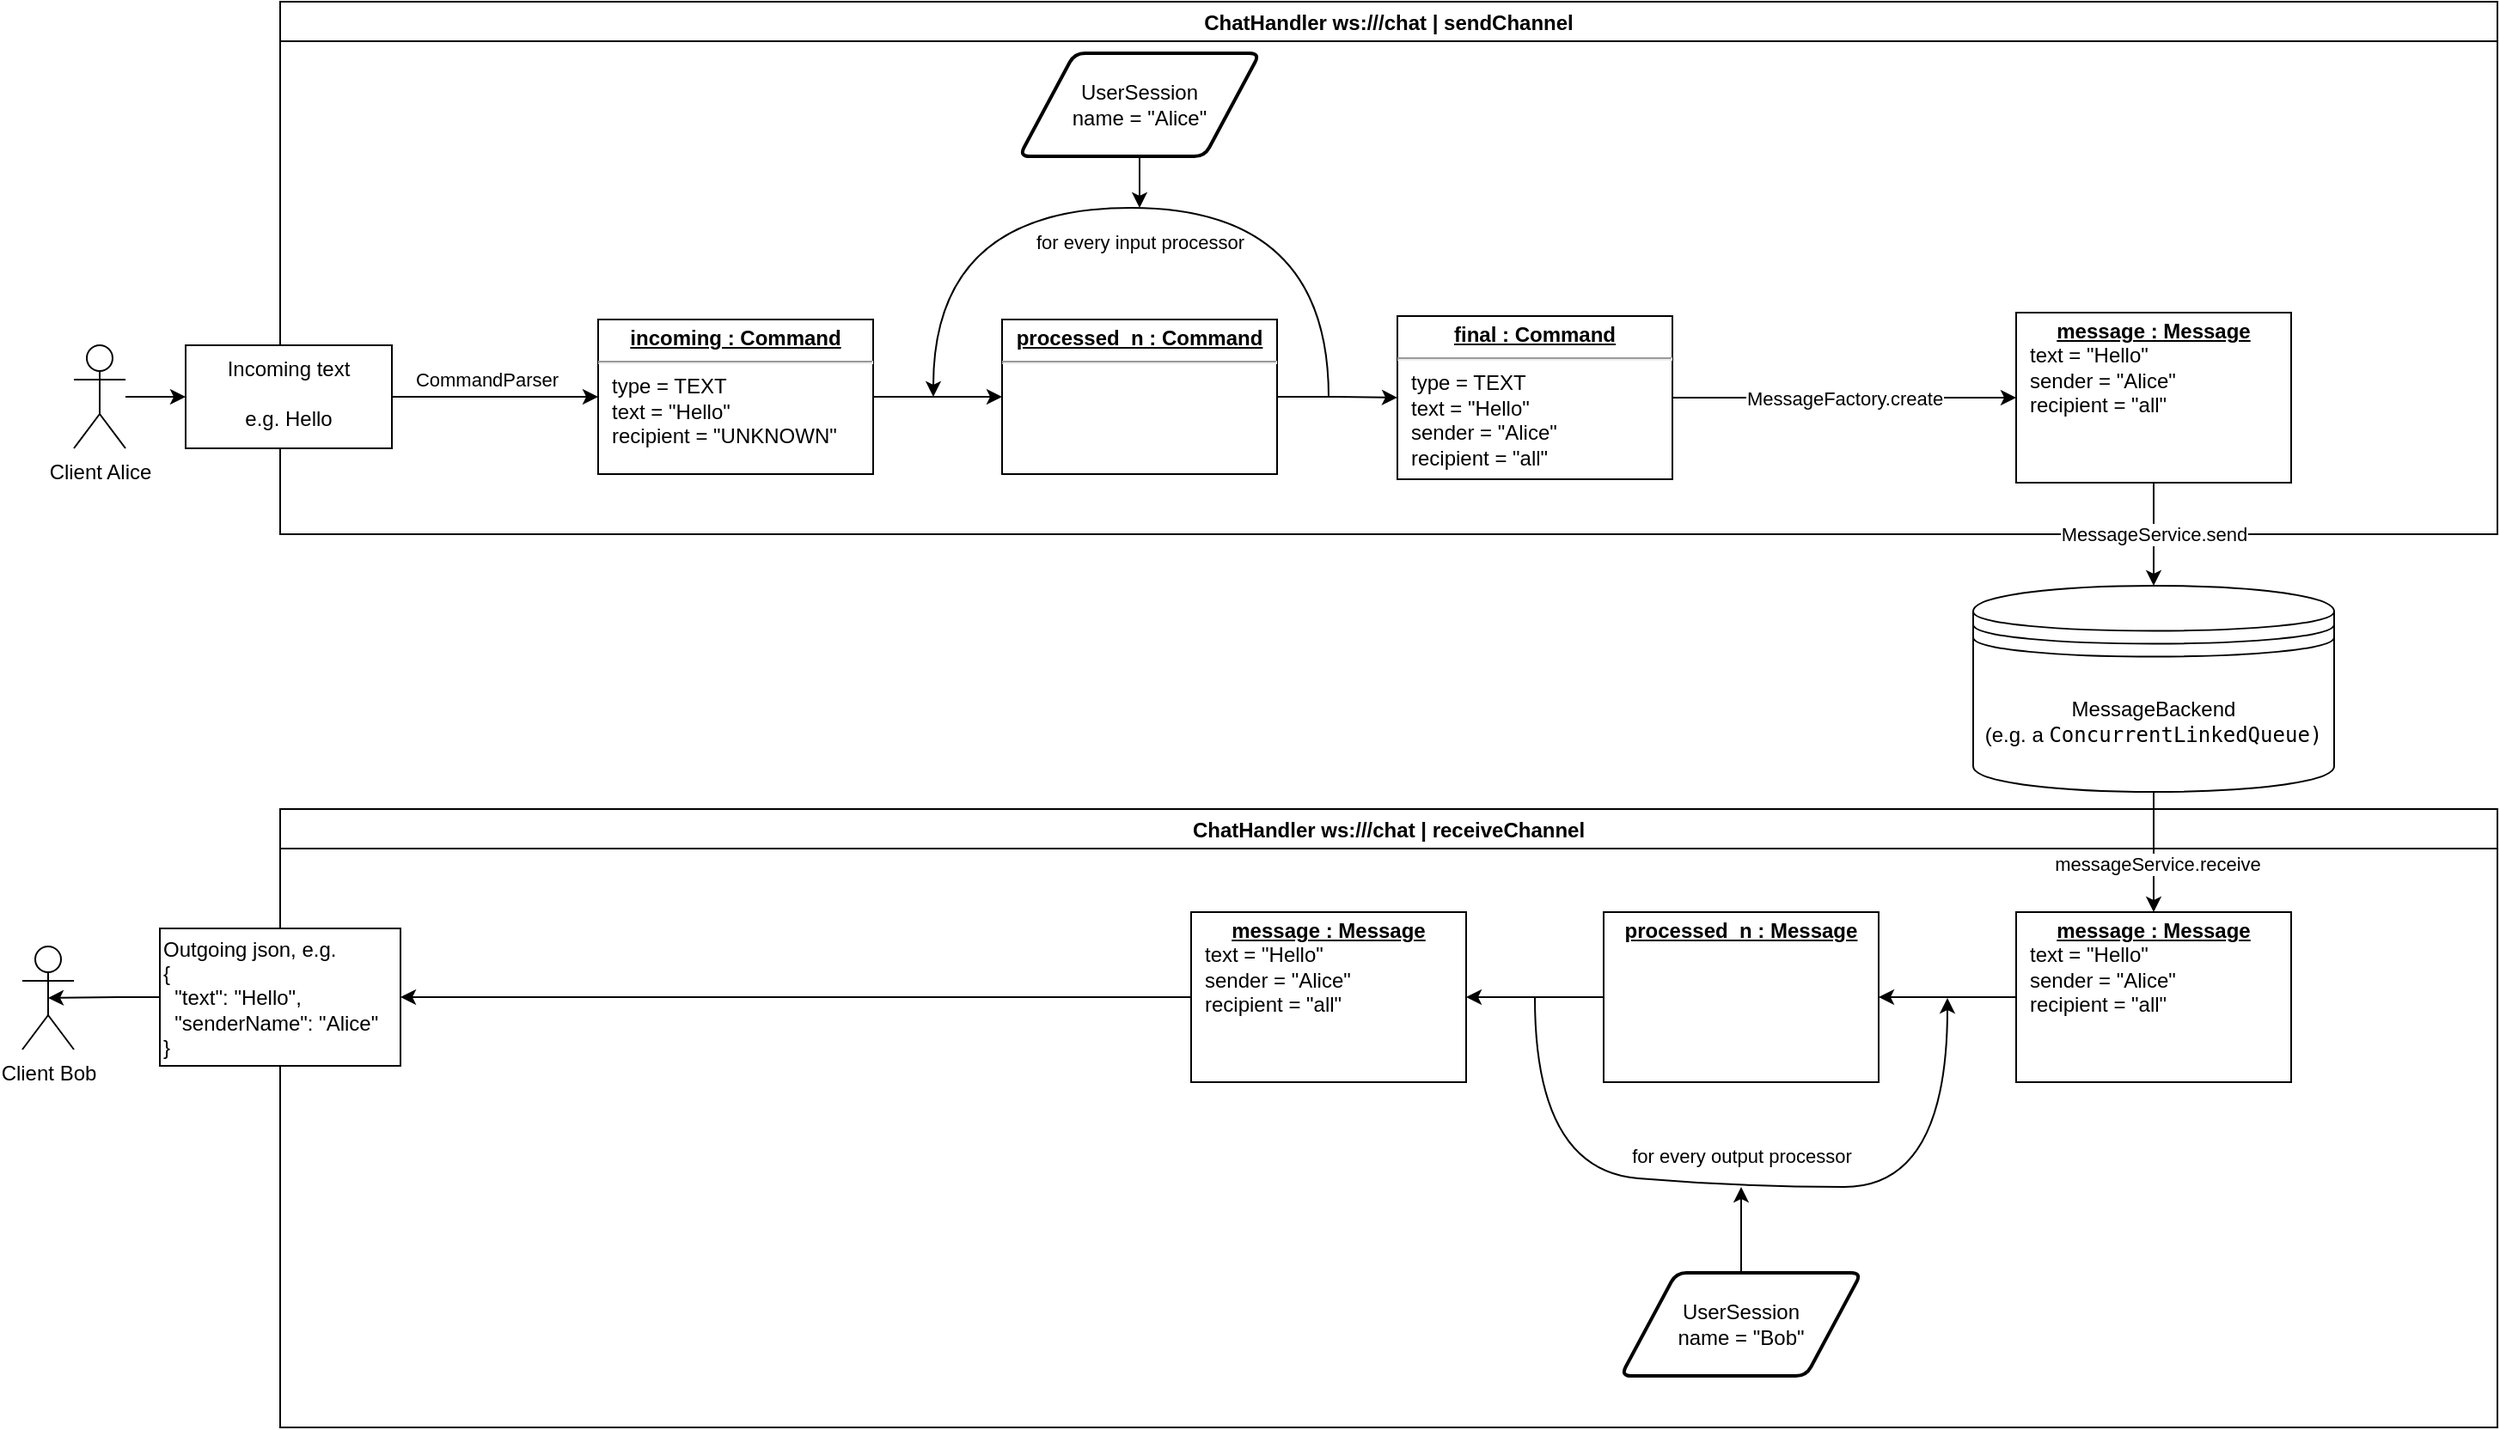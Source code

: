 <mxfile version="20.0.4" type="device"><diagram id="BCBTfOUoRXsOn-nIiZ2I" name="Page-1"><mxGraphModel dx="1422" dy="769" grid="1" gridSize="10" guides="1" tooltips="1" connect="1" arrows="1" fold="1" page="1" pageScale="1" pageWidth="850" pageHeight="1100" math="0" shadow="0"><root><mxCell id="0"/><mxCell id="1" parent="0"/><mxCell id="2LzGMjnUzru5E4_waVnU-5" value="ChatHandler ws:///chat | sendChannel" style="swimlane;" vertex="1" parent="1"><mxGeometry x="240" y="160" width="1290" height="310" as="geometry"/></mxCell><mxCell id="2LzGMjnUzru5E4_waVnU-21" style="edgeStyle=orthogonalEdgeStyle;rounded=0;orthogonalLoop=1;jettySize=auto;html=1;exitX=1;exitY=0.5;exitDx=0;exitDy=0;entryX=0;entryY=0.5;entryDx=0;entryDy=0;" edge="1" parent="2LzGMjnUzru5E4_waVnU-5" source="2LzGMjnUzru5E4_waVnU-13" target="2LzGMjnUzru5E4_waVnU-20"><mxGeometry relative="1" as="geometry"/></mxCell><mxCell id="2LzGMjnUzru5E4_waVnU-13" value="&lt;p style=&quot;margin:0px;margin-top:4px;text-align:center;text-decoration:underline;&quot;&gt;&lt;b&gt;incoming : Command&lt;/b&gt;&lt;/p&gt;&lt;hr&gt;&lt;p style=&quot;margin:0px;margin-left:8px;&quot;&gt;type = TEXT&lt;br&gt;text = &quot;Hello&quot;&lt;/p&gt;&lt;p style=&quot;margin:0px;margin-left:8px;&quot;&gt;recipient = &quot;UNKNOWN&quot;&lt;/p&gt;" style="verticalAlign=top;align=left;overflow=fill;fontSize=12;fontFamily=Helvetica;html=1;" vertex="1" parent="2LzGMjnUzru5E4_waVnU-5"><mxGeometry x="185" y="185" width="160" height="90" as="geometry"/></mxCell><mxCell id="2LzGMjnUzru5E4_waVnU-23" style="edgeStyle=orthogonalEdgeStyle;rounded=0;orthogonalLoop=1;jettySize=auto;html=1;exitX=1;exitY=0.5;exitDx=0;exitDy=0;entryX=0;entryY=0.5;entryDx=0;entryDy=0;" edge="1" parent="2LzGMjnUzru5E4_waVnU-5" source="2LzGMjnUzru5E4_waVnU-20" target="2LzGMjnUzru5E4_waVnU-22"><mxGeometry relative="1" as="geometry"/></mxCell><mxCell id="2LzGMjnUzru5E4_waVnU-20" value="&lt;p style=&quot;margin:0px;margin-top:4px;text-align:center;text-decoration:underline;&quot;&gt;&lt;b&gt;processed_n : Command&lt;/b&gt;&lt;/p&gt;&lt;hr&gt;&lt;p style=&quot;margin:0px;margin-left:8px;&quot;&gt;&lt;br&gt;&lt;br&gt;&lt;/p&gt;" style="verticalAlign=top;align=left;overflow=fill;fontSize=12;fontFamily=Helvetica;html=1;" vertex="1" parent="2LzGMjnUzru5E4_waVnU-5"><mxGeometry x="420" y="185" width="160" height="90" as="geometry"/></mxCell><mxCell id="2LzGMjnUzru5E4_waVnU-34" value="MessageFactory.create" style="edgeStyle=orthogonalEdgeStyle;rounded=0;orthogonalLoop=1;jettySize=auto;html=1;exitX=1;exitY=0.5;exitDx=0;exitDy=0;entryX=0;entryY=0.5;entryDx=0;entryDy=0;" edge="1" parent="2LzGMjnUzru5E4_waVnU-5" source="2LzGMjnUzru5E4_waVnU-22" target="2LzGMjnUzru5E4_waVnU-32"><mxGeometry relative="1" as="geometry"/></mxCell><mxCell id="2LzGMjnUzru5E4_waVnU-22" value="&lt;p style=&quot;margin:0px;margin-top:4px;text-align:center;text-decoration:underline;&quot;&gt;&lt;b&gt;final : Command&lt;/b&gt;&lt;/p&gt;&lt;hr&gt;&lt;p style=&quot;margin:0px;margin-left:8px;&quot;&gt;type = TEXT&lt;br&gt;text = &quot;Hello&quot;&lt;/p&gt;&lt;p style=&quot;margin:0px;margin-left:8px;&quot;&gt;sender = &quot;Alice&quot;&lt;/p&gt;&lt;p style=&quot;margin:0px;margin-left:8px;&quot;&gt;recipient = &quot;all&quot;&lt;/p&gt;" style="verticalAlign=top;align=left;overflow=fill;fontSize=12;fontFamily=Helvetica;html=1;" vertex="1" parent="2LzGMjnUzru5E4_waVnU-5"><mxGeometry x="650" y="183" width="160" height="95" as="geometry"/></mxCell><mxCell id="2LzGMjnUzru5E4_waVnU-26" value="UserSession&lt;br&gt;name = &quot;Alice&quot;" style="shape=parallelogram;html=1;strokeWidth=2;perimeter=parallelogramPerimeter;whiteSpace=wrap;rounded=1;arcSize=12;size=0.23;" vertex="1" parent="2LzGMjnUzru5E4_waVnU-5"><mxGeometry x="430" y="30" width="140" height="60" as="geometry"/></mxCell><mxCell id="2LzGMjnUzru5E4_waVnU-28" value="MessageBackend&lt;br&gt;(e.g. a&amp;nbsp;&lt;span style=&quot;background-color: rgb(255, 255, 255); font-family: &amp;quot;DejaVu Sans Mono&amp;quot;; font-size: 9pt;&quot;&gt;ConcurrentLinkedQueue)&lt;/span&gt;" style="shape=datastore;whiteSpace=wrap;html=1;" vertex="1" parent="2LzGMjnUzru5E4_waVnU-5"><mxGeometry x="985" y="340" width="210" height="120" as="geometry"/></mxCell><mxCell id="2LzGMjnUzru5E4_waVnU-35" value="MessageService.send" style="edgeStyle=orthogonalEdgeStyle;rounded=0;orthogonalLoop=1;jettySize=auto;html=1;entryX=0.5;entryY=0;entryDx=0;entryDy=0;" edge="1" parent="2LzGMjnUzru5E4_waVnU-5" source="2LzGMjnUzru5E4_waVnU-32" target="2LzGMjnUzru5E4_waVnU-28"><mxGeometry relative="1" as="geometry"/></mxCell><mxCell id="2LzGMjnUzru5E4_waVnU-32" value="&lt;p style=&quot;margin:0px;margin-top:4px;text-align:center;text-decoration:underline;&quot;&gt;&lt;b&gt;message : Message&lt;/b&gt;&lt;/p&gt;&lt;p style=&quot;margin:0px;margin-left:8px;&quot;&gt;text = &quot;Hello&quot;&lt;/p&gt;&lt;p style=&quot;margin:0px;margin-left:8px;&quot;&gt;sender = &quot;Alice&quot;&lt;/p&gt;&lt;p style=&quot;margin:0px;margin-left:8px;&quot;&gt;recipient = &quot;all&quot;&lt;/p&gt;" style="verticalAlign=top;align=left;overflow=fill;fontSize=12;fontFamily=Helvetica;html=1;" vertex="1" parent="2LzGMjnUzru5E4_waVnU-5"><mxGeometry x="1010" y="181" width="160" height="99" as="geometry"/></mxCell><mxCell id="2LzGMjnUzru5E4_waVnU-3" value="" style="edgeStyle=orthogonalEdgeStyle;rounded=0;orthogonalLoop=1;jettySize=auto;html=1;" edge="1" parent="1" source="2LzGMjnUzru5E4_waVnU-1" target="2LzGMjnUzru5E4_waVnU-2"><mxGeometry relative="1" as="geometry"/></mxCell><mxCell id="2LzGMjnUzru5E4_waVnU-1" value="Client Alice" style="shape=umlActor;verticalLabelPosition=bottom;verticalAlign=top;html=1;outlineConnect=0;" vertex="1" parent="1"><mxGeometry x="120" y="360" width="30" height="60" as="geometry"/></mxCell><mxCell id="2LzGMjnUzru5E4_waVnU-9" value="" style="edgeStyle=orthogonalEdgeStyle;rounded=0;orthogonalLoop=1;jettySize=auto;html=1;entryX=0;entryY=0.5;entryDx=0;entryDy=0;" edge="1" parent="1" source="2LzGMjnUzru5E4_waVnU-2" target="2LzGMjnUzru5E4_waVnU-13"><mxGeometry relative="1" as="geometry"><mxPoint x="425" y="390" as="targetPoint"/></mxGeometry></mxCell><mxCell id="2LzGMjnUzru5E4_waVnU-10" value="CommandParser" style="edgeLabel;html=1;align=center;verticalAlign=middle;resizable=0;points=[];" vertex="1" connectable="0" parent="2LzGMjnUzru5E4_waVnU-9"><mxGeometry x="-0.332" relative="1" as="geometry"><mxPoint x="15" y="-10" as="offset"/></mxGeometry></mxCell><mxCell id="2LzGMjnUzru5E4_waVnU-2" value="Incoming text&lt;br&gt;&lt;br&gt;e.g. Hello" style="whiteSpace=wrap;html=1;verticalAlign=top;" vertex="1" parent="1"><mxGeometry x="185" y="360" width="120" height="60" as="geometry"/></mxCell><mxCell id="2LzGMjnUzru5E4_waVnU-24" value="" style="curved=1;endArrow=classic;html=1;rounded=0;" edge="1" parent="1"><mxGeometry width="50" height="50" relative="1" as="geometry"><mxPoint x="850" y="390" as="sourcePoint"/><mxPoint x="620" y="390" as="targetPoint"/><Array as="points"><mxPoint x="850" y="280"/><mxPoint x="620" y="280"/></Array></mxGeometry></mxCell><mxCell id="2LzGMjnUzru5E4_waVnU-25" value="for every input processor" style="edgeLabel;html=1;align=center;verticalAlign=middle;resizable=0;points=[];" vertex="1" connectable="0" parent="2LzGMjnUzru5E4_waVnU-24"><mxGeometry x="-0.03" y="2" relative="1" as="geometry"><mxPoint x="-2" y="18" as="offset"/></mxGeometry></mxCell><mxCell id="2LzGMjnUzru5E4_waVnU-27" style="edgeStyle=orthogonalEdgeStyle;rounded=0;orthogonalLoop=1;jettySize=auto;html=1;exitX=0.5;exitY=1;exitDx=0;exitDy=0;" edge="1" parent="1" source="2LzGMjnUzru5E4_waVnU-26"><mxGeometry relative="1" as="geometry"><mxPoint x="740" y="280" as="targetPoint"/><Array as="points"><mxPoint x="740" y="260"/><mxPoint x="740" y="260"/></Array></mxGeometry></mxCell><mxCell id="2LzGMjnUzru5E4_waVnU-36" value="ChatHandler ws:///chat | receiveChannel" style="swimlane;" vertex="1" parent="1"><mxGeometry x="240" y="630" width="1290" height="360" as="geometry"/></mxCell><mxCell id="2LzGMjnUzru5E4_waVnU-51" value="" style="edgeStyle=orthogonalEdgeStyle;rounded=0;orthogonalLoop=1;jettySize=auto;html=1;" edge="1" parent="2LzGMjnUzru5E4_waVnU-36" source="2LzGMjnUzru5E4_waVnU-46" target="2LzGMjnUzru5E4_waVnU-50"><mxGeometry relative="1" as="geometry"/></mxCell><mxCell id="2LzGMjnUzru5E4_waVnU-46" value="&lt;p style=&quot;margin:0px;margin-top:4px;text-align:center;text-decoration:underline;&quot;&gt;&lt;b&gt;message : Message&lt;/b&gt;&lt;/p&gt;&lt;p style=&quot;margin:0px;margin-left:8px;&quot;&gt;text = &quot;Hello&quot;&lt;/p&gt;&lt;p style=&quot;margin:0px;margin-left:8px;&quot;&gt;sender = &quot;Alice&quot;&lt;/p&gt;&lt;p style=&quot;margin:0px;margin-left:8px;&quot;&gt;recipient = &quot;all&quot;&lt;/p&gt;" style="verticalAlign=top;align=left;overflow=fill;fontSize=12;fontFamily=Helvetica;html=1;" vertex="1" parent="2LzGMjnUzru5E4_waVnU-36"><mxGeometry x="1010" y="60" width="160" height="99" as="geometry"/></mxCell><mxCell id="2LzGMjnUzru5E4_waVnU-48" value="UserSession&lt;br&gt;name = &quot;Bob&quot;" style="shape=parallelogram;html=1;strokeWidth=2;perimeter=parallelogramPerimeter;whiteSpace=wrap;rounded=1;arcSize=12;size=0.23;" vertex="1" parent="2LzGMjnUzru5E4_waVnU-36"><mxGeometry x="780" y="270" width="140" height="60" as="geometry"/></mxCell><mxCell id="2LzGMjnUzru5E4_waVnU-54" style="edgeStyle=orthogonalEdgeStyle;rounded=0;orthogonalLoop=1;jettySize=auto;html=1;exitX=0;exitY=0.5;exitDx=0;exitDy=0;" edge="1" parent="2LzGMjnUzru5E4_waVnU-36" source="2LzGMjnUzru5E4_waVnU-50" target="2LzGMjnUzru5E4_waVnU-53"><mxGeometry relative="1" as="geometry"/></mxCell><mxCell id="2LzGMjnUzru5E4_waVnU-50" value="&lt;p style=&quot;margin:0px;margin-top:4px;text-align:center;text-decoration:underline;&quot;&gt;&lt;b&gt;processed_n : Message&lt;/b&gt;&lt;/p&gt;&lt;p style=&quot;margin:0px;margin-left:8px;&quot;&gt;&lt;br&gt;&lt;/p&gt;" style="verticalAlign=top;align=left;overflow=fill;fontSize=12;fontFamily=Helvetica;html=1;" vertex="1" parent="2LzGMjnUzru5E4_waVnU-36"><mxGeometry x="770" y="60" width="160" height="99" as="geometry"/></mxCell><mxCell id="2LzGMjnUzru5E4_waVnU-52" value="" style="curved=1;endArrow=classic;html=1;rounded=0;" edge="1" parent="2LzGMjnUzru5E4_waVnU-36"><mxGeometry width="50" height="50" relative="1" as="geometry"><mxPoint x="730" y="110" as="sourcePoint"/><mxPoint x="970" y="110" as="targetPoint"/><Array as="points"><mxPoint x="730" y="210"/><mxPoint x="850" y="220"/><mxPoint x="970" y="220"/></Array></mxGeometry></mxCell><mxCell id="2LzGMjnUzru5E4_waVnU-56" value="for every output processor" style="edgeLabel;html=1;align=center;verticalAlign=middle;resizable=0;points=[];" vertex="1" connectable="0" parent="2LzGMjnUzru5E4_waVnU-52"><mxGeometry x="-0.147" y="-2" relative="1" as="geometry"><mxPoint x="28" y="-18" as="offset"/></mxGeometry></mxCell><mxCell id="2LzGMjnUzru5E4_waVnU-53" value="&lt;p style=&quot;margin:0px;margin-top:4px;text-align:center;text-decoration:underline;&quot;&gt;&lt;b&gt;message : Message&lt;/b&gt;&lt;/p&gt;&lt;p style=&quot;margin:0px;margin-left:8px;&quot;&gt;text = &quot;Hello&quot;&lt;/p&gt;&lt;p style=&quot;margin:0px;margin-left:8px;&quot;&gt;sender = &quot;Alice&quot;&lt;/p&gt;&lt;p style=&quot;margin:0px;margin-left:8px;&quot;&gt;recipient = &quot;all&quot;&lt;/p&gt;" style="verticalAlign=top;align=left;overflow=fill;fontSize=12;fontFamily=Helvetica;html=1;" vertex="1" parent="2LzGMjnUzru5E4_waVnU-36"><mxGeometry x="530" y="60" width="160" height="99" as="geometry"/></mxCell><mxCell id="2LzGMjnUzru5E4_waVnU-58" value="Outgoing json, e.g.&lt;br&gt;{&lt;br&gt;&amp;nbsp; &quot;text&quot;: &quot;Hello&quot;,&lt;br&gt;&amp;nbsp; &quot;senderName&quot;: &quot;Alice&quot;&lt;br&gt;}" style="rounded=0;whiteSpace=wrap;html=1;align=left;" vertex="1" parent="2LzGMjnUzru5E4_waVnU-36"><mxGeometry x="-70" y="69.5" width="140" height="80" as="geometry"/></mxCell><mxCell id="2LzGMjnUzru5E4_waVnU-57" style="edgeStyle=orthogonalEdgeStyle;rounded=0;orthogonalLoop=1;jettySize=auto;html=1;" edge="1" parent="2LzGMjnUzru5E4_waVnU-36" source="2LzGMjnUzru5E4_waVnU-53" target="2LzGMjnUzru5E4_waVnU-58"><mxGeometry relative="1" as="geometry"><mxPoint x="460" y="109.5" as="targetPoint"/></mxGeometry></mxCell><mxCell id="2LzGMjnUzru5E4_waVnU-47" style="edgeStyle=orthogonalEdgeStyle;rounded=0;orthogonalLoop=1;jettySize=auto;html=1;entryX=0.5;entryY=0;entryDx=0;entryDy=0;" edge="1" parent="1" source="2LzGMjnUzru5E4_waVnU-28" target="2LzGMjnUzru5E4_waVnU-46"><mxGeometry relative="1" as="geometry"/></mxCell><mxCell id="2LzGMjnUzru5E4_waVnU-49" value="messageService.receive" style="edgeLabel;html=1;align=center;verticalAlign=middle;resizable=0;points=[];" vertex="1" connectable="0" parent="2LzGMjnUzru5E4_waVnU-47"><mxGeometry x="0.185" y="2" relative="1" as="geometry"><mxPoint as="offset"/></mxGeometry></mxCell><mxCell id="2LzGMjnUzru5E4_waVnU-55" style="edgeStyle=orthogonalEdgeStyle;rounded=0;orthogonalLoop=1;jettySize=auto;html=1;" edge="1" parent="1" source="2LzGMjnUzru5E4_waVnU-48"><mxGeometry relative="1" as="geometry"><mxPoint x="1090" y="850" as="targetPoint"/></mxGeometry></mxCell><mxCell id="2LzGMjnUzru5E4_waVnU-60" value="Client Bob" style="shape=umlActor;verticalLabelPosition=bottom;verticalAlign=top;html=1;outlineConnect=0;" vertex="1" parent="1"><mxGeometry x="90" y="710" width="30" height="60" as="geometry"/></mxCell><mxCell id="2LzGMjnUzru5E4_waVnU-61" style="edgeStyle=orthogonalEdgeStyle;rounded=0;orthogonalLoop=1;jettySize=auto;html=1;entryX=0.5;entryY=0.5;entryDx=0;entryDy=0;entryPerimeter=0;" edge="1" parent="1" source="2LzGMjnUzru5E4_waVnU-58" target="2LzGMjnUzru5E4_waVnU-60"><mxGeometry relative="1" as="geometry"/></mxCell></root></mxGraphModel></diagram></mxfile>